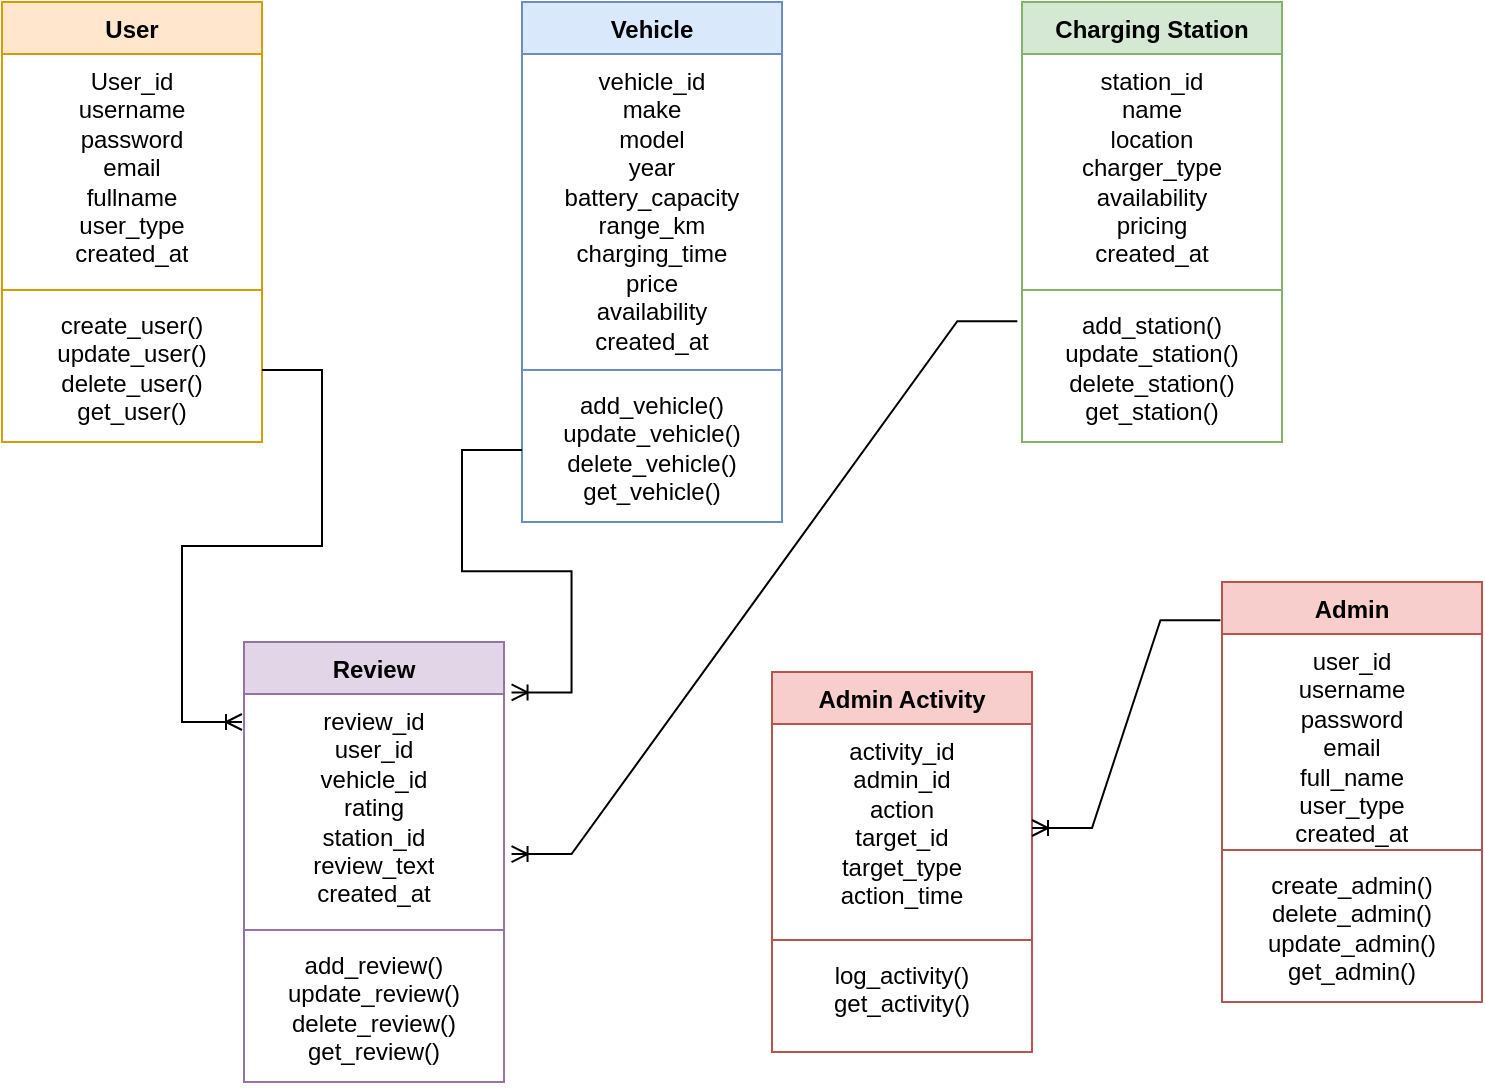 <mxfile version="24.6.0" type="device">
  <diagram name="Page-1" id="-sziBjZJHItNW8JcKP3R">
    <mxGraphModel dx="1050" dy="522" grid="1" gridSize="10" guides="1" tooltips="1" connect="1" arrows="1" fold="1" page="1" pageScale="1" pageWidth="850" pageHeight="1100" math="0" shadow="0">
      <root>
        <mxCell id="0" />
        <mxCell id="1" parent="0" />
        <mxCell id="2byK3GgwegAc7sSihD56-9" value="User" style="swimlane;fontStyle=1;align=center;verticalAlign=top;childLayout=stackLayout;horizontal=1;startSize=26;horizontalStack=0;resizeParent=1;resizeParentMax=0;resizeLast=0;collapsible=1;marginBottom=0;whiteSpace=wrap;html=1;flipH=0;flipV=0;direction=east;fillColor=#ffe6cc;strokeColor=#d79b00;" vertex="1" parent="1">
          <mxGeometry x="40" y="20" width="130" height="220" as="geometry">
            <mxRectangle x="40" y="110" width="70" height="30" as="alternateBounds" />
          </mxGeometry>
        </mxCell>
        <mxCell id="2byK3GgwegAc7sSihD56-10" value="User_id&lt;div&gt;username&lt;/div&gt;&lt;div&gt;password&lt;/div&gt;&lt;div&gt;email&lt;/div&gt;&lt;div&gt;fullname&lt;/div&gt;&lt;div&gt;user_type&lt;/div&gt;&lt;div&gt;created_at&lt;/div&gt;" style="text;strokeColor=none;fillColor=none;align=center;verticalAlign=top;spacingLeft=4;spacingRight=4;overflow=hidden;rotatable=0;points=[[0,0.5],[1,0.5]];portConstraint=eastwest;whiteSpace=wrap;html=1;" vertex="1" parent="2byK3GgwegAc7sSihD56-9">
          <mxGeometry y="26" width="130" height="114" as="geometry" />
        </mxCell>
        <mxCell id="2byK3GgwegAc7sSihD56-11" value="" style="line;strokeWidth=1;fillColor=none;align=left;verticalAlign=middle;spacingTop=-1;spacingLeft=3;spacingRight=3;rotatable=0;labelPosition=right;points=[];portConstraint=eastwest;strokeColor=inherit;" vertex="1" parent="2byK3GgwegAc7sSihD56-9">
          <mxGeometry y="140" width="130" height="8" as="geometry" />
        </mxCell>
        <mxCell id="2byK3GgwegAc7sSihD56-12" value="create_user()&lt;div&gt;update_user()&lt;/div&gt;&lt;div&gt;delete_user()&lt;/div&gt;&lt;div&gt;get_user()&lt;/div&gt;" style="text;strokeColor=none;fillColor=none;align=center;verticalAlign=top;spacingLeft=4;spacingRight=4;overflow=hidden;rotatable=0;points=[[0,0.5],[1,0.5]];portConstraint=eastwest;whiteSpace=wrap;html=1;" vertex="1" parent="2byK3GgwegAc7sSihD56-9">
          <mxGeometry y="148" width="130" height="72" as="geometry" />
        </mxCell>
        <mxCell id="2byK3GgwegAc7sSihD56-13" value="Vehicle" style="swimlane;fontStyle=1;align=center;verticalAlign=top;childLayout=stackLayout;horizontal=1;startSize=26;horizontalStack=0;resizeParent=1;resizeParentMax=0;resizeLast=0;collapsible=1;marginBottom=0;whiteSpace=wrap;html=1;flipH=0;flipV=0;direction=east;fillColor=#dae8fc;strokeColor=#6c8ebf;" vertex="1" parent="1">
          <mxGeometry x="300" y="20" width="130" height="260" as="geometry">
            <mxRectangle x="40" y="110" width="70" height="30" as="alternateBounds" />
          </mxGeometry>
        </mxCell>
        <mxCell id="2byK3GgwegAc7sSihD56-14" value="vehicle_id&lt;div&gt;make&lt;/div&gt;&lt;div&gt;model&lt;/div&gt;&lt;div&gt;year&lt;/div&gt;&lt;div&gt;battery_capacity&lt;/div&gt;&lt;div&gt;range_km&lt;/div&gt;&lt;div&gt;charging_time&lt;/div&gt;&lt;div&gt;price&lt;/div&gt;&lt;div&gt;availability&lt;/div&gt;&lt;div&gt;created_at&lt;/div&gt;" style="text;strokeColor=none;fillColor=none;align=center;verticalAlign=top;spacingLeft=4;spacingRight=4;overflow=hidden;rotatable=0;points=[[0,0.5],[1,0.5]];portConstraint=eastwest;whiteSpace=wrap;html=1;" vertex="1" parent="2byK3GgwegAc7sSihD56-13">
          <mxGeometry y="26" width="130" height="154" as="geometry" />
        </mxCell>
        <mxCell id="2byK3GgwegAc7sSihD56-15" value="" style="line;strokeWidth=1;fillColor=none;align=left;verticalAlign=middle;spacingTop=-1;spacingLeft=3;spacingRight=3;rotatable=0;labelPosition=right;points=[];portConstraint=eastwest;strokeColor=inherit;" vertex="1" parent="2byK3GgwegAc7sSihD56-13">
          <mxGeometry y="180" width="130" height="8" as="geometry" />
        </mxCell>
        <mxCell id="2byK3GgwegAc7sSihD56-16" value="add_vehicle()&lt;div&gt;update_vehicle()&lt;/div&gt;&lt;div&gt;delete_vehicle()&lt;/div&gt;&lt;div&gt;get_vehicle()&lt;/div&gt;" style="text;strokeColor=none;fillColor=none;align=center;verticalAlign=top;spacingLeft=4;spacingRight=4;overflow=hidden;rotatable=0;points=[[0,0.5],[1,0.5]];portConstraint=eastwest;whiteSpace=wrap;html=1;" vertex="1" parent="2byK3GgwegAc7sSihD56-13">
          <mxGeometry y="188" width="130" height="72" as="geometry" />
        </mxCell>
        <mxCell id="2byK3GgwegAc7sSihD56-17" value="Charging Station" style="swimlane;fontStyle=1;align=center;verticalAlign=top;childLayout=stackLayout;horizontal=1;startSize=26;horizontalStack=0;resizeParent=1;resizeParentMax=0;resizeLast=0;collapsible=1;marginBottom=0;whiteSpace=wrap;html=1;flipH=0;flipV=0;direction=east;fillColor=#d5e8d4;strokeColor=#82b366;" vertex="1" parent="1">
          <mxGeometry x="550" y="20" width="130" height="220" as="geometry">
            <mxRectangle x="40" y="110" width="70" height="30" as="alternateBounds" />
          </mxGeometry>
        </mxCell>
        <mxCell id="2byK3GgwegAc7sSihD56-18" value="station_id&lt;div&gt;name&lt;/div&gt;&lt;div&gt;location&lt;/div&gt;&lt;div&gt;charger_type&lt;/div&gt;&lt;div&gt;availability&lt;/div&gt;&lt;div&gt;pricing&lt;/div&gt;&lt;div&gt;created_at&lt;/div&gt;" style="text;strokeColor=none;fillColor=none;align=center;verticalAlign=top;spacingLeft=4;spacingRight=4;overflow=hidden;rotatable=0;points=[[0,0.5],[1,0.5]];portConstraint=eastwest;whiteSpace=wrap;html=1;" vertex="1" parent="2byK3GgwegAc7sSihD56-17">
          <mxGeometry y="26" width="130" height="114" as="geometry" />
        </mxCell>
        <mxCell id="2byK3GgwegAc7sSihD56-19" value="" style="line;strokeWidth=1;fillColor=none;align=left;verticalAlign=middle;spacingTop=-1;spacingLeft=3;spacingRight=3;rotatable=0;labelPosition=right;points=[];portConstraint=eastwest;strokeColor=inherit;" vertex="1" parent="2byK3GgwegAc7sSihD56-17">
          <mxGeometry y="140" width="130" height="8" as="geometry" />
        </mxCell>
        <mxCell id="2byK3GgwegAc7sSihD56-20" value="add_station()&lt;div&gt;update_station()&lt;/div&gt;&lt;div&gt;delete_station()&lt;/div&gt;&lt;div&gt;get_station()&lt;/div&gt;" style="text;strokeColor=none;fillColor=none;align=center;verticalAlign=top;spacingLeft=4;spacingRight=4;overflow=hidden;rotatable=0;points=[[0,0.5],[1,0.5]];portConstraint=eastwest;whiteSpace=wrap;html=1;" vertex="1" parent="2byK3GgwegAc7sSihD56-17">
          <mxGeometry y="148" width="130" height="72" as="geometry" />
        </mxCell>
        <mxCell id="2byK3GgwegAc7sSihD56-21" value="Review" style="swimlane;fontStyle=1;align=center;verticalAlign=top;childLayout=stackLayout;horizontal=1;startSize=26;horizontalStack=0;resizeParent=1;resizeParentMax=0;resizeLast=0;collapsible=1;marginBottom=0;whiteSpace=wrap;html=1;flipH=0;flipV=0;direction=east;fillColor=#e1d5e7;strokeColor=#9673a6;" vertex="1" parent="1">
          <mxGeometry x="161" y="340" width="130" height="220" as="geometry">
            <mxRectangle x="40" y="110" width="70" height="30" as="alternateBounds" />
          </mxGeometry>
        </mxCell>
        <mxCell id="2byK3GgwegAc7sSihD56-22" value="review_id&lt;div&gt;user_id&lt;/div&gt;&lt;div&gt;vehicle_id&lt;/div&gt;&lt;div&gt;rating&lt;/div&gt;&lt;div&gt;station_id&lt;/div&gt;&lt;div&gt;review_text&lt;/div&gt;&lt;div&gt;created_at&lt;/div&gt;" style="text;strokeColor=none;fillColor=none;align=center;verticalAlign=top;spacingLeft=4;spacingRight=4;overflow=hidden;rotatable=0;points=[[0,0.5],[1,0.5]];portConstraint=eastwest;whiteSpace=wrap;html=1;" vertex="1" parent="2byK3GgwegAc7sSihD56-21">
          <mxGeometry y="26" width="130" height="114" as="geometry" />
        </mxCell>
        <mxCell id="2byK3GgwegAc7sSihD56-23" value="" style="line;strokeWidth=1;fillColor=none;align=left;verticalAlign=middle;spacingTop=-1;spacingLeft=3;spacingRight=3;rotatable=0;labelPosition=right;points=[];portConstraint=eastwest;strokeColor=inherit;" vertex="1" parent="2byK3GgwegAc7sSihD56-21">
          <mxGeometry y="140" width="130" height="8" as="geometry" />
        </mxCell>
        <mxCell id="2byK3GgwegAc7sSihD56-24" value="add_review()&lt;div&gt;update_review()&lt;/div&gt;&lt;div&gt;delete_review()&lt;/div&gt;&lt;div&gt;get_review()&lt;/div&gt;" style="text;strokeColor=none;fillColor=none;align=center;verticalAlign=top;spacingLeft=4;spacingRight=4;overflow=hidden;rotatable=0;points=[[0,0.5],[1,0.5]];portConstraint=eastwest;whiteSpace=wrap;html=1;" vertex="1" parent="2byK3GgwegAc7sSihD56-21">
          <mxGeometry y="148" width="130" height="72" as="geometry" />
        </mxCell>
        <mxCell id="2byK3GgwegAc7sSihD56-25" value="Admin Activity" style="swimlane;fontStyle=1;align=center;verticalAlign=top;childLayout=stackLayout;horizontal=1;startSize=26;horizontalStack=0;resizeParent=1;resizeParentMax=0;resizeLast=0;collapsible=1;marginBottom=0;whiteSpace=wrap;html=1;flipH=0;flipV=0;direction=east;fillColor=#f8cecc;strokeColor=#b85450;" vertex="1" parent="1">
          <mxGeometry x="425" y="355" width="130" height="190" as="geometry">
            <mxRectangle x="40" y="110" width="70" height="30" as="alternateBounds" />
          </mxGeometry>
        </mxCell>
        <mxCell id="2byK3GgwegAc7sSihD56-26" value="activity_id&lt;div&gt;admin_id&lt;/div&gt;&lt;div&gt;action&lt;/div&gt;&lt;div&gt;target_id&lt;/div&gt;&lt;div&gt;target_type&lt;/div&gt;&lt;div&gt;action_time&lt;/div&gt;" style="text;strokeColor=none;fillColor=none;align=center;verticalAlign=top;spacingLeft=4;spacingRight=4;overflow=hidden;rotatable=0;points=[[0,0.5],[1,0.5]];portConstraint=eastwest;whiteSpace=wrap;html=1;" vertex="1" parent="2byK3GgwegAc7sSihD56-25">
          <mxGeometry y="26" width="130" height="104" as="geometry" />
        </mxCell>
        <mxCell id="2byK3GgwegAc7sSihD56-27" value="" style="line;strokeWidth=1;fillColor=none;align=left;verticalAlign=middle;spacingTop=-1;spacingLeft=3;spacingRight=3;rotatable=0;labelPosition=right;points=[];portConstraint=eastwest;strokeColor=inherit;" vertex="1" parent="2byK3GgwegAc7sSihD56-25">
          <mxGeometry y="130" width="130" height="8" as="geometry" />
        </mxCell>
        <mxCell id="2byK3GgwegAc7sSihD56-28" value="log_activity()&lt;div&gt;get_activity()&lt;/div&gt;" style="text;strokeColor=none;fillColor=none;align=center;verticalAlign=top;spacingLeft=4;spacingRight=4;overflow=hidden;rotatable=0;points=[[0,0.5],[1,0.5]];portConstraint=eastwest;whiteSpace=wrap;html=1;" vertex="1" parent="2byK3GgwegAc7sSihD56-25">
          <mxGeometry y="138" width="130" height="52" as="geometry" />
        </mxCell>
        <mxCell id="2byK3GgwegAc7sSihD56-29" value="" style="edgeStyle=entityRelationEdgeStyle;fontSize=12;html=1;endArrow=ERoneToMany;rounded=0;exitX=1;exitY=0.5;exitDx=0;exitDy=0;" edge="1" parent="1" source="2byK3GgwegAc7sSihD56-12">
          <mxGeometry width="100" height="100" relative="1" as="geometry">
            <mxPoint x="370" y="330" as="sourcePoint" />
            <mxPoint x="160" y="380" as="targetPoint" />
            <Array as="points">
              <mxPoint x="170" y="380" />
              <mxPoint x="170" y="380" />
            </Array>
          </mxGeometry>
        </mxCell>
        <mxCell id="2byK3GgwegAc7sSihD56-30" value="" style="edgeStyle=entityRelationEdgeStyle;fontSize=12;html=1;endArrow=ERoneToMany;rounded=0;exitX=0;exitY=0.5;exitDx=0;exitDy=0;entryX=1.029;entryY=-0.007;entryDx=0;entryDy=0;entryPerimeter=0;" edge="1" parent="1" source="2byK3GgwegAc7sSihD56-16" target="2byK3GgwegAc7sSihD56-22">
          <mxGeometry width="100" height="100" relative="1" as="geometry">
            <mxPoint x="290" y="260" as="sourcePoint" />
            <mxPoint x="330" y="390" as="targetPoint" />
          </mxGeometry>
        </mxCell>
        <mxCell id="2byK3GgwegAc7sSihD56-31" value="" style="edgeStyle=entityRelationEdgeStyle;fontSize=12;html=1;endArrow=ERoneToMany;rounded=0;exitX=-0.018;exitY=0.161;exitDx=0;exitDy=0;exitPerimeter=0;entryX=1.029;entryY=0.702;entryDx=0;entryDy=0;entryPerimeter=0;" edge="1" parent="1" source="2byK3GgwegAc7sSihD56-20" target="2byK3GgwegAc7sSihD56-22">
          <mxGeometry width="100" height="100" relative="1" as="geometry">
            <mxPoint x="370" y="330" as="sourcePoint" />
            <mxPoint x="470" y="230" as="targetPoint" />
          </mxGeometry>
        </mxCell>
        <mxCell id="2byK3GgwegAc7sSihD56-32" value="Admin" style="swimlane;fontStyle=1;align=center;verticalAlign=top;childLayout=stackLayout;horizontal=1;startSize=26;horizontalStack=0;resizeParent=1;resizeParentMax=0;resizeLast=0;collapsible=1;marginBottom=0;whiteSpace=wrap;html=1;flipH=0;flipV=0;direction=east;fillColor=#f8cecc;strokeColor=#b85450;" vertex="1" parent="1">
          <mxGeometry x="650" y="310" width="130" height="210" as="geometry">
            <mxRectangle x="40" y="110" width="70" height="30" as="alternateBounds" />
          </mxGeometry>
        </mxCell>
        <mxCell id="2byK3GgwegAc7sSihD56-33" value="user_id&lt;div&gt;username&lt;/div&gt;&lt;div&gt;password&lt;/div&gt;&lt;div&gt;email&lt;/div&gt;&lt;div&gt;full_name&lt;/div&gt;&lt;div&gt;user_type&lt;/div&gt;&lt;div&gt;created_at&lt;/div&gt;" style="text;strokeColor=none;fillColor=none;align=center;verticalAlign=top;spacingLeft=4;spacingRight=4;overflow=hidden;rotatable=0;points=[[0,0.5],[1,0.5]];portConstraint=eastwest;whiteSpace=wrap;html=1;" vertex="1" parent="2byK3GgwegAc7sSihD56-32">
          <mxGeometry y="26" width="130" height="104" as="geometry" />
        </mxCell>
        <mxCell id="2byK3GgwegAc7sSihD56-34" value="" style="line;strokeWidth=1;fillColor=none;align=left;verticalAlign=middle;spacingTop=-1;spacingLeft=3;spacingRight=3;rotatable=0;labelPosition=right;points=[];portConstraint=eastwest;strokeColor=inherit;" vertex="1" parent="2byK3GgwegAc7sSihD56-32">
          <mxGeometry y="130" width="130" height="8" as="geometry" />
        </mxCell>
        <mxCell id="2byK3GgwegAc7sSihD56-35" value="create_admin()&lt;div&gt;delete_admin()&lt;/div&gt;&lt;div&gt;update_admin()&lt;/div&gt;&lt;div&gt;get_admin()&lt;/div&gt;" style="text;strokeColor=none;fillColor=none;align=center;verticalAlign=top;spacingLeft=4;spacingRight=4;overflow=hidden;rotatable=0;points=[[0,0.5],[1,0.5]];portConstraint=eastwest;whiteSpace=wrap;html=1;" vertex="1" parent="2byK3GgwegAc7sSihD56-32">
          <mxGeometry y="138" width="130" height="72" as="geometry" />
        </mxCell>
        <mxCell id="2byK3GgwegAc7sSihD56-36" value="" style="edgeStyle=entityRelationEdgeStyle;fontSize=12;html=1;endArrow=ERoneToMany;rounded=0;exitX=-0.006;exitY=0.091;exitDx=0;exitDy=0;exitPerimeter=0;" edge="1" parent="1" source="2byK3GgwegAc7sSihD56-32" target="2byK3GgwegAc7sSihD56-26">
          <mxGeometry width="100" height="100" relative="1" as="geometry">
            <mxPoint x="558" y="190" as="sourcePoint" />
            <mxPoint x="305" y="456" as="targetPoint" />
          </mxGeometry>
        </mxCell>
      </root>
    </mxGraphModel>
  </diagram>
</mxfile>
